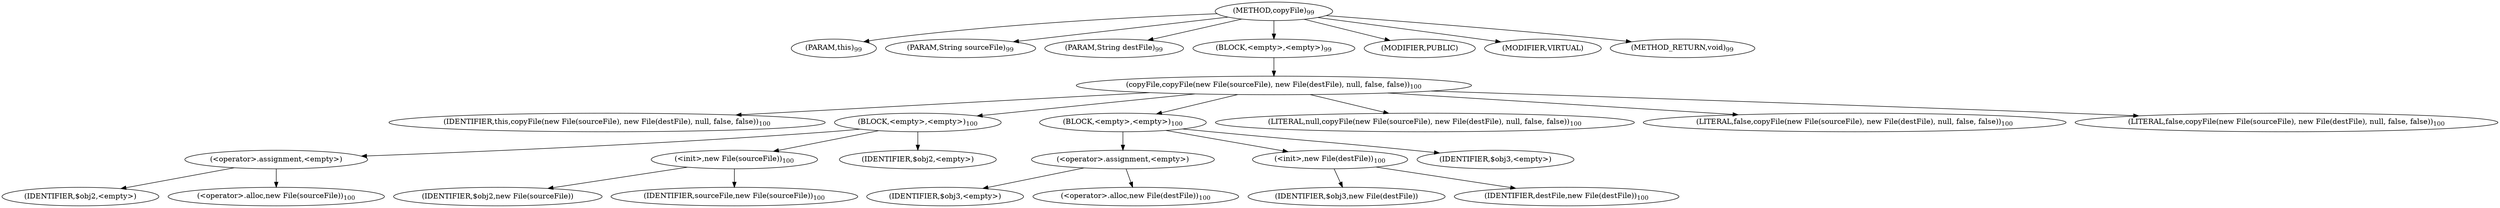 digraph "copyFile" {  
"96" [label = <(METHOD,copyFile)<SUB>99</SUB>> ]
"6" [label = <(PARAM,this)<SUB>99</SUB>> ]
"97" [label = <(PARAM,String sourceFile)<SUB>99</SUB>> ]
"98" [label = <(PARAM,String destFile)<SUB>99</SUB>> ]
"99" [label = <(BLOCK,&lt;empty&gt;,&lt;empty&gt;)<SUB>99</SUB>> ]
"100" [label = <(copyFile,copyFile(new File(sourceFile), new File(destFile), null, false, false))<SUB>100</SUB>> ]
"5" [label = <(IDENTIFIER,this,copyFile(new File(sourceFile), new File(destFile), null, false, false))<SUB>100</SUB>> ]
"101" [label = <(BLOCK,&lt;empty&gt;,&lt;empty&gt;)<SUB>100</SUB>> ]
"102" [label = <(&lt;operator&gt;.assignment,&lt;empty&gt;)> ]
"103" [label = <(IDENTIFIER,$obj2,&lt;empty&gt;)> ]
"104" [label = <(&lt;operator&gt;.alloc,new File(sourceFile))<SUB>100</SUB>> ]
"105" [label = <(&lt;init&gt;,new File(sourceFile))<SUB>100</SUB>> ]
"106" [label = <(IDENTIFIER,$obj2,new File(sourceFile))> ]
"107" [label = <(IDENTIFIER,sourceFile,new File(sourceFile))<SUB>100</SUB>> ]
"108" [label = <(IDENTIFIER,$obj2,&lt;empty&gt;)> ]
"109" [label = <(BLOCK,&lt;empty&gt;,&lt;empty&gt;)<SUB>100</SUB>> ]
"110" [label = <(&lt;operator&gt;.assignment,&lt;empty&gt;)> ]
"111" [label = <(IDENTIFIER,$obj3,&lt;empty&gt;)> ]
"112" [label = <(&lt;operator&gt;.alloc,new File(destFile))<SUB>100</SUB>> ]
"113" [label = <(&lt;init&gt;,new File(destFile))<SUB>100</SUB>> ]
"114" [label = <(IDENTIFIER,$obj3,new File(destFile))> ]
"115" [label = <(IDENTIFIER,destFile,new File(destFile))<SUB>100</SUB>> ]
"116" [label = <(IDENTIFIER,$obj3,&lt;empty&gt;)> ]
"117" [label = <(LITERAL,null,copyFile(new File(sourceFile), new File(destFile), null, false, false))<SUB>100</SUB>> ]
"118" [label = <(LITERAL,false,copyFile(new File(sourceFile), new File(destFile), null, false, false))<SUB>100</SUB>> ]
"119" [label = <(LITERAL,false,copyFile(new File(sourceFile), new File(destFile), null, false, false))<SUB>100</SUB>> ]
"120" [label = <(MODIFIER,PUBLIC)> ]
"121" [label = <(MODIFIER,VIRTUAL)> ]
"122" [label = <(METHOD_RETURN,void)<SUB>99</SUB>> ]
  "96" -> "6" 
  "96" -> "97" 
  "96" -> "98" 
  "96" -> "99" 
  "96" -> "120" 
  "96" -> "121" 
  "96" -> "122" 
  "99" -> "100" 
  "100" -> "5" 
  "100" -> "101" 
  "100" -> "109" 
  "100" -> "117" 
  "100" -> "118" 
  "100" -> "119" 
  "101" -> "102" 
  "101" -> "105" 
  "101" -> "108" 
  "102" -> "103" 
  "102" -> "104" 
  "105" -> "106" 
  "105" -> "107" 
  "109" -> "110" 
  "109" -> "113" 
  "109" -> "116" 
  "110" -> "111" 
  "110" -> "112" 
  "113" -> "114" 
  "113" -> "115" 
}
